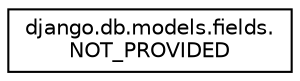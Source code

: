 digraph "Graphical Class Hierarchy"
{
 // LATEX_PDF_SIZE
  edge [fontname="Helvetica",fontsize="10",labelfontname="Helvetica",labelfontsize="10"];
  node [fontname="Helvetica",fontsize="10",shape=record];
  rankdir="LR";
  Node0 [label="django.db.models.fields.\lNOT_PROVIDED",height=0.2,width=0.4,color="black", fillcolor="white", style="filled",URL="$d5/d62/classdjango_1_1db_1_1models_1_1fields_1_1_n_o_t___p_r_o_v_i_d_e_d.html",tooltip=" "];
}
